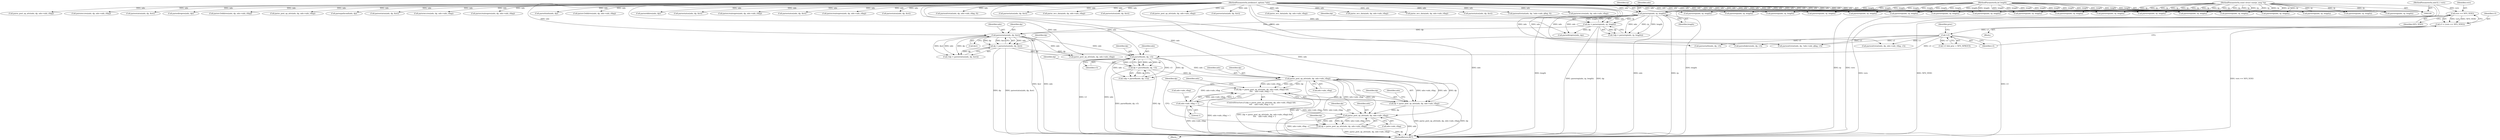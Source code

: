 digraph "0_tcpdump_19d25dd8781620cd41bf178a5e2e27fc1cf242d0@pointer" {
"1000259" [label="(Call,parse_post_op_attr(ndo, dp, ndo->ndo_vflag))"];
"1000250" [label="(Call,parsefh(ndo, dp, v3))"];
"1000216" [label="(Call,parsestatus(ndo, dp, &er))"];
"1000204" [label="(Call,parserep(ndo, rp, length))"];
"1000101" [label="(MethodParameterIn,netdissect_options *ndo)"];
"1000102" [label="(MethodParameterIn,const struct sunrpc_msg *rp)"];
"1000105" [label="(MethodParameterIn,int length)"];
"1000202" [label="(Call,dp = parserep(ndo, rp, length))"];
"1000214" [label="(Call,dp = parsestatus(ndo, dp, &er))"];
"1000117" [label="(Call,!v3)"];
"1000110" [label="(Call,v3 = (vers == NFS_VER3))"];
"1000112" [label="(Call,vers == NFS_VER3)"];
"1000104" [label="(MethodParameterIn,uint32_t vers)"];
"1000248" [label="(Call,dp = parsefh(ndo, dp, v3))"];
"1000256" [label="(Call,(dp = parse_post_op_attr(ndo, dp, ndo->ndo_vflag)) &&\n\t\t\t\t    ndo->ndo_vflag > 1)"];
"1000257" [label="(Call,dp = parse_post_op_attr(ndo, dp, ndo->ndo_vflag))"];
"1000277" [label="(Call,parse_post_op_attr(ndo, dp, ndo->ndo_vflag))"];
"1000275" [label="(Call,dp = parse_post_op_attr(ndo, dp, ndo->ndo_vflag))"];
"1000265" [label="(Call,ndo->ndo_vflag > 1)"];
"1000781" [label="(Call,parse_post_op_attr(ndo, dp, ndo->ndo_vflag))"];
"1000666" [label="(Call,parsestatus(ndo, dp, &er))"];
"1000204" [label="(Call,parserep(ndo, rp, length))"];
"1000104" [label="(MethodParameterIn,uint32_t vers)"];
"1000110" [label="(Call,v3 = (vers == NFS_VER3))"];
"1000869" [label="(Call,parserep(ndo, rp, length))"];
"1000276" [label="(Identifier,dp)"];
"1000710" [label="(Call,parse_wcc_data(ndo, dp, ndo->ndo_vflag))"];
"1000113" [label="(Identifier,vers)"];
"1000270" [label="(Block,)"];
"1000879" [label="(Call,parsestatfs(ndo, dp, v3))"];
"1000105" [label="(MethodParameterIn,int length)"];
"1000251" [label="(Identifier,ndo)"];
"1000248" [label="(Call,dp = parsefh(ndo, dp, v3))"];
"1000219" [label="(Call,&er)"];
"1000116" [label="(Call,!v3 && proc < NFS_NPROCS)"];
"1000737" [label="(Call,parsestatus(ndo, dp, &er))"];
"1000215" [label="(Identifier,dp)"];
"1000101" [label="(MethodParameterIn,netdissect_options *ndo)"];
"1000624" [label="(Call,parserep(ndo, rp, length))"];
"1000260" [label="(Identifier,ndo)"];
"1000482" [label="(Call,parse_wcc_data(ndo, dp, ndo->ndo_vflag))"];
"1000280" [label="(Call,ndo->ndo_vflag)"];
"1000253" [label="(Identifier,v3)"];
"1000188" [label="(Call,parseattrstat(ndo, dp, !ndo->ndo_qflag, 0))"];
"1000262" [label="(Call,ndo->ndo_vflag)"];
"1000256" [label="(Call,(dp = parse_post_op_attr(ndo, dp, ndo->ndo_vflag)) &&\n\t\t\t\t    ndo->ndo_vflag > 1)"];
"1000275" [label="(Call,dp = parse_post_op_attr(ndo, dp, ndo->ndo_vflag))"];
"1000152" [label="(Call,parseattrstat(ndo, dp, !ndo->ndo_qflag, v3))"];
"1000367" [label="(Call,parselinkres(ndo, dp, v3))"];
"1000796" [label="(Call,parse_wcc_data(ndo, dp, ndo->ndo_vflag))"];
"1000207" [label="(Identifier,length)"];
"1000247" [label="(Call,!(dp = parsefh(ndo, dp, v3)))"];
"1000279" [label="(Identifier,dp)"];
"1000216" [label="(Call,parsestatus(ndo, dp, &er))"];
"1000808" [label="(Call,parsestatus(ndo, dp, &er))"];
"1000177" [label="(Call,parsewccres(ndo, dp, ndo->ndo_vflag))"];
"1000106" [label="(Block,)"];
"1000168" [label="(Call,parserep(ndo, rp, length))"];
"1000401" [label="(Call,parse_post_op_attr(ndo, dp, ndo->ndo_vflag))"];
"1000357" [label="(Call,parserep(ndo, rp, length))"];
"1000111" [label="(Identifier,v3)"];
"1000655" [label="(Call,parsewccres(ndo, dp, ndo->ndo_vflag))"];
"1000269" [label="(Literal,1)"];
"1000273" [label="(Identifier,ndo)"];
"1000472" [label="(Call,parsestatus(ndo, dp, &er))"];
"1000578" [label="(Call,parsediropres(ndo, dp))"];
"1000267" [label="(Identifier,ndo)"];
"1000858" [label="(Call,parsev3rddirres(ndo, dp, ndo->ndo_vflag))"];
"1000250" [label="(Call,parsefh(ndo, dp, v3))"];
"1000203" [label="(Identifier,dp)"];
"1000328" [label="(Call,parse_post_op_attr(ndo, dp, ndo->ndo_vflag))"];
"1000278" [label="(Identifier,ndo)"];
"1000206" [label="(Identifier,rp)"];
"1000908" [label="(Call,parserep(ndo, rp, length))"];
"1000918" [label="(Call,parsepathconf(ndo, dp))"];
"1000277" [label="(Call,parse_post_op_attr(ndo, dp, ndo->ndo_vflag))"];
"1000611" [label="(Call,parsestatus(ndo, dp, &er))"];
"1000889" [label="(Call,parserep(ndo, rp, length))"];
"1000937" [label="(Call,parsewccres(ndo, dp, ndo->ndo_vflag))"];
"1000112" [label="(Call,vers == NFS_VER3)"];
"1000218" [label="(Identifier,dp)"];
"1000266" [label="(Call,ndo->ndo_vflag)"];
"1000238" [label="(Call,parse_post_op_attr(ndo, dp, ndo->ndo_vflag))"];
"1000118" [label="(Identifier,v3)"];
"1000261" [label="(Identifier,dp)"];
"1000214" [label="(Call,dp = parsestatus(ndo, dp, &er))"];
"1000249" [label="(Identifier,dp)"];
"1000750" [label="(Call,parserep(ndo, rp, length))"];
"1000120" [label="(Identifier,proc)"];
"1000117" [label="(Call,!v3)"];
"1000852" [label="(Call,parserep(ndo, rp, length))"];
"1000631" [label="(Call,parsecreateopres(ndo, dp, ndo->ndo_vflag))"];
"1000958" [label="(MethodReturn,RET)"];
"1000258" [label="(Identifier,dp)"];
"1000379" [label="(Call,parserep(ndo, rp, length))"];
"1000899" [label="(Call,parsefsinfo(ndo, dp))"];
"1000301" [label="(Call,parserep(ndo, rp, length))"];
"1000646" [label="(Call,parserep(ndo, rp, length))"];
"1000830" [label="(Call,parsev3rddirres(ndo, dp, ndo->ndo_vflag))"];
"1000556" [label="(Call,parserep(ndo, rp, length))"];
"1000290" [label="(Call,parsediropres(ndo, dp))"];
"1000589" [label="(Call,parserep(ndo, rp, length))"];
"1000114" [label="(Identifier,NFS_VER3)"];
"1000841" [label="(Call,parserddires(ndo, dp))"];
"1000255" [label="(ControlStructure,if ((dp = parse_post_op_attr(ndo, dp, ndo->ndo_vflag)) &&\n\t\t\t\t    ndo->ndo_vflag > 1))"];
"1000201" [label="(Call,!(dp = parserep(ndo, rp, length)))"];
"1000310" [label="(Call,parsestatus(ndo, dp, &er))"];
"1000265" [label="(Call,ndo->ndo_vflag > 1)"];
"1000202" [label="(Call,dp = parserep(ndo, rp, length))"];
"1000566" [label="(Call,parsecreateopres(ndo, dp, ndo->ndo_vflag))"];
"1000259" [label="(Call,parse_post_op_attr(ndo, dp, ndo->ndo_vflag))"];
"1000205" [label="(Identifier,ndo)"];
"1000284" [label="(Identifier,dp)"];
"1000102" [label="(MethodParameterIn,const struct sunrpc_msg *rp)"];
"1000391" [label="(Call,parsestatus(ndo, dp, &er))"];
"1000927" [label="(Call,parserep(ndo, rp, length))"];
"1000679" [label="(Call,parserep(ndo, rp, length))"];
"1000599" [label="(Call,parsecreateopres(ndo, dp, ndo->ndo_vflag))"];
"1000691" [label="(Call,parsestatus(ndo, dp, &er))"];
"1000142" [label="(Call,parserep(ndo, rp, length))"];
"1000540" [label="(Call,parseattrstat(ndo, dp, ndo->ndo_vflag, v3))"];
"1000217" [label="(Identifier,ndo)"];
"1000213" [label="(Call,!(dp = parsestatus(ndo, dp, &er)))"];
"1000252" [label="(Identifier,dp)"];
"1000445" [label="(Call,parseattrstat(ndo, dp, ndo->ndo_vflag, 0))"];
"1000460" [label="(Call,parserep(ndo, rp, length))"];
"1000762" [label="(Call,parsestatus(ndo, dp, &er))"];
"1000821" [label="(Call,parserep(ndo, rp, length))"];
"1000257" [label="(Call,dp = parse_post_op_attr(ndo, dp, ndo->ndo_vflag))"];
"1000725" [label="(Call,parse_wcc_data(ndo, dp, ndo->ndo_vflag))"];
"1000259" -> "1000257"  [label="AST: "];
"1000259" -> "1000262"  [label="CFG: "];
"1000260" -> "1000259"  [label="AST: "];
"1000261" -> "1000259"  [label="AST: "];
"1000262" -> "1000259"  [label="AST: "];
"1000257" -> "1000259"  [label="CFG: "];
"1000259" -> "1000958"  [label="DDG: ndo"];
"1000259" -> "1000958"  [label="DDG: ndo->ndo_vflag"];
"1000259" -> "1000256"  [label="DDG: ndo"];
"1000259" -> "1000256"  [label="DDG: dp"];
"1000259" -> "1000256"  [label="DDG: ndo->ndo_vflag"];
"1000259" -> "1000257"  [label="DDG: ndo"];
"1000259" -> "1000257"  [label="DDG: dp"];
"1000259" -> "1000257"  [label="DDG: ndo->ndo_vflag"];
"1000250" -> "1000259"  [label="DDG: ndo"];
"1000101" -> "1000259"  [label="DDG: ndo"];
"1000248" -> "1000259"  [label="DDG: dp"];
"1000259" -> "1000265"  [label="DDG: ndo->ndo_vflag"];
"1000259" -> "1000277"  [label="DDG: ndo"];
"1000259" -> "1000277"  [label="DDG: ndo->ndo_vflag"];
"1000250" -> "1000248"  [label="AST: "];
"1000250" -> "1000253"  [label="CFG: "];
"1000251" -> "1000250"  [label="AST: "];
"1000252" -> "1000250"  [label="AST: "];
"1000253" -> "1000250"  [label="AST: "];
"1000248" -> "1000250"  [label="CFG: "];
"1000250" -> "1000958"  [label="DDG: ndo"];
"1000250" -> "1000958"  [label="DDG: v3"];
"1000250" -> "1000247"  [label="DDG: ndo"];
"1000250" -> "1000247"  [label="DDG: dp"];
"1000250" -> "1000247"  [label="DDG: v3"];
"1000250" -> "1000248"  [label="DDG: ndo"];
"1000250" -> "1000248"  [label="DDG: dp"];
"1000250" -> "1000248"  [label="DDG: v3"];
"1000216" -> "1000250"  [label="DDG: ndo"];
"1000101" -> "1000250"  [label="DDG: ndo"];
"1000214" -> "1000250"  [label="DDG: dp"];
"1000117" -> "1000250"  [label="DDG: v3"];
"1000216" -> "1000214"  [label="AST: "];
"1000216" -> "1000219"  [label="CFG: "];
"1000217" -> "1000216"  [label="AST: "];
"1000218" -> "1000216"  [label="AST: "];
"1000219" -> "1000216"  [label="AST: "];
"1000214" -> "1000216"  [label="CFG: "];
"1000216" -> "1000958"  [label="DDG: &er"];
"1000216" -> "1000958"  [label="DDG: ndo"];
"1000216" -> "1000213"  [label="DDG: ndo"];
"1000216" -> "1000213"  [label="DDG: dp"];
"1000216" -> "1000213"  [label="DDG: &er"];
"1000216" -> "1000214"  [label="DDG: ndo"];
"1000216" -> "1000214"  [label="DDG: dp"];
"1000216" -> "1000214"  [label="DDG: &er"];
"1000204" -> "1000216"  [label="DDG: ndo"];
"1000101" -> "1000216"  [label="DDG: ndo"];
"1000202" -> "1000216"  [label="DDG: dp"];
"1000216" -> "1000238"  [label="DDG: ndo"];
"1000204" -> "1000202"  [label="AST: "];
"1000204" -> "1000207"  [label="CFG: "];
"1000205" -> "1000204"  [label="AST: "];
"1000206" -> "1000204"  [label="AST: "];
"1000207" -> "1000204"  [label="AST: "];
"1000202" -> "1000204"  [label="CFG: "];
"1000204" -> "1000958"  [label="DDG: rp"];
"1000204" -> "1000958"  [label="DDG: length"];
"1000204" -> "1000958"  [label="DDG: ndo"];
"1000204" -> "1000201"  [label="DDG: ndo"];
"1000204" -> "1000201"  [label="DDG: rp"];
"1000204" -> "1000201"  [label="DDG: length"];
"1000204" -> "1000202"  [label="DDG: ndo"];
"1000204" -> "1000202"  [label="DDG: rp"];
"1000204" -> "1000202"  [label="DDG: length"];
"1000101" -> "1000204"  [label="DDG: ndo"];
"1000102" -> "1000204"  [label="DDG: rp"];
"1000105" -> "1000204"  [label="DDG: length"];
"1000204" -> "1000290"  [label="DDG: ndo"];
"1000101" -> "1000100"  [label="AST: "];
"1000101" -> "1000958"  [label="DDG: ndo"];
"1000101" -> "1000142"  [label="DDG: ndo"];
"1000101" -> "1000152"  [label="DDG: ndo"];
"1000101" -> "1000168"  [label="DDG: ndo"];
"1000101" -> "1000177"  [label="DDG: ndo"];
"1000101" -> "1000188"  [label="DDG: ndo"];
"1000101" -> "1000238"  [label="DDG: ndo"];
"1000101" -> "1000277"  [label="DDG: ndo"];
"1000101" -> "1000290"  [label="DDG: ndo"];
"1000101" -> "1000301"  [label="DDG: ndo"];
"1000101" -> "1000310"  [label="DDG: ndo"];
"1000101" -> "1000328"  [label="DDG: ndo"];
"1000101" -> "1000357"  [label="DDG: ndo"];
"1000101" -> "1000367"  [label="DDG: ndo"];
"1000101" -> "1000379"  [label="DDG: ndo"];
"1000101" -> "1000391"  [label="DDG: ndo"];
"1000101" -> "1000401"  [label="DDG: ndo"];
"1000101" -> "1000445"  [label="DDG: ndo"];
"1000101" -> "1000460"  [label="DDG: ndo"];
"1000101" -> "1000472"  [label="DDG: ndo"];
"1000101" -> "1000482"  [label="DDG: ndo"];
"1000101" -> "1000540"  [label="DDG: ndo"];
"1000101" -> "1000556"  [label="DDG: ndo"];
"1000101" -> "1000566"  [label="DDG: ndo"];
"1000101" -> "1000578"  [label="DDG: ndo"];
"1000101" -> "1000589"  [label="DDG: ndo"];
"1000101" -> "1000599"  [label="DDG: ndo"];
"1000101" -> "1000611"  [label="DDG: ndo"];
"1000101" -> "1000624"  [label="DDG: ndo"];
"1000101" -> "1000631"  [label="DDG: ndo"];
"1000101" -> "1000646"  [label="DDG: ndo"];
"1000101" -> "1000655"  [label="DDG: ndo"];
"1000101" -> "1000666"  [label="DDG: ndo"];
"1000101" -> "1000679"  [label="DDG: ndo"];
"1000101" -> "1000691"  [label="DDG: ndo"];
"1000101" -> "1000710"  [label="DDG: ndo"];
"1000101" -> "1000725"  [label="DDG: ndo"];
"1000101" -> "1000737"  [label="DDG: ndo"];
"1000101" -> "1000750"  [label="DDG: ndo"];
"1000101" -> "1000762"  [label="DDG: ndo"];
"1000101" -> "1000781"  [label="DDG: ndo"];
"1000101" -> "1000796"  [label="DDG: ndo"];
"1000101" -> "1000808"  [label="DDG: ndo"];
"1000101" -> "1000821"  [label="DDG: ndo"];
"1000101" -> "1000830"  [label="DDG: ndo"];
"1000101" -> "1000841"  [label="DDG: ndo"];
"1000101" -> "1000852"  [label="DDG: ndo"];
"1000101" -> "1000858"  [label="DDG: ndo"];
"1000101" -> "1000869"  [label="DDG: ndo"];
"1000101" -> "1000879"  [label="DDG: ndo"];
"1000101" -> "1000889"  [label="DDG: ndo"];
"1000101" -> "1000899"  [label="DDG: ndo"];
"1000101" -> "1000908"  [label="DDG: ndo"];
"1000101" -> "1000918"  [label="DDG: ndo"];
"1000101" -> "1000927"  [label="DDG: ndo"];
"1000101" -> "1000937"  [label="DDG: ndo"];
"1000102" -> "1000100"  [label="AST: "];
"1000102" -> "1000958"  [label="DDG: rp"];
"1000102" -> "1000142"  [label="DDG: rp"];
"1000102" -> "1000168"  [label="DDG: rp"];
"1000102" -> "1000301"  [label="DDG: rp"];
"1000102" -> "1000357"  [label="DDG: rp"];
"1000102" -> "1000379"  [label="DDG: rp"];
"1000102" -> "1000460"  [label="DDG: rp"];
"1000102" -> "1000556"  [label="DDG: rp"];
"1000102" -> "1000589"  [label="DDG: rp"];
"1000102" -> "1000624"  [label="DDG: rp"];
"1000102" -> "1000646"  [label="DDG: rp"];
"1000102" -> "1000679"  [label="DDG: rp"];
"1000102" -> "1000750"  [label="DDG: rp"];
"1000102" -> "1000821"  [label="DDG: rp"];
"1000102" -> "1000852"  [label="DDG: rp"];
"1000102" -> "1000869"  [label="DDG: rp"];
"1000102" -> "1000889"  [label="DDG: rp"];
"1000102" -> "1000908"  [label="DDG: rp"];
"1000102" -> "1000927"  [label="DDG: rp"];
"1000105" -> "1000100"  [label="AST: "];
"1000105" -> "1000958"  [label="DDG: length"];
"1000105" -> "1000142"  [label="DDG: length"];
"1000105" -> "1000168"  [label="DDG: length"];
"1000105" -> "1000301"  [label="DDG: length"];
"1000105" -> "1000357"  [label="DDG: length"];
"1000105" -> "1000379"  [label="DDG: length"];
"1000105" -> "1000460"  [label="DDG: length"];
"1000105" -> "1000556"  [label="DDG: length"];
"1000105" -> "1000589"  [label="DDG: length"];
"1000105" -> "1000624"  [label="DDG: length"];
"1000105" -> "1000646"  [label="DDG: length"];
"1000105" -> "1000679"  [label="DDG: length"];
"1000105" -> "1000750"  [label="DDG: length"];
"1000105" -> "1000821"  [label="DDG: length"];
"1000105" -> "1000852"  [label="DDG: length"];
"1000105" -> "1000869"  [label="DDG: length"];
"1000105" -> "1000889"  [label="DDG: length"];
"1000105" -> "1000908"  [label="DDG: length"];
"1000105" -> "1000927"  [label="DDG: length"];
"1000202" -> "1000201"  [label="AST: "];
"1000203" -> "1000202"  [label="AST: "];
"1000201" -> "1000202"  [label="CFG: "];
"1000202" -> "1000958"  [label="DDG: dp"];
"1000202" -> "1000958"  [label="DDG: parserep(ndo, rp, length)"];
"1000202" -> "1000201"  [label="DDG: dp"];
"1000202" -> "1000290"  [label="DDG: dp"];
"1000214" -> "1000213"  [label="AST: "];
"1000215" -> "1000214"  [label="AST: "];
"1000213" -> "1000214"  [label="CFG: "];
"1000214" -> "1000958"  [label="DDG: parsestatus(ndo, dp, &er)"];
"1000214" -> "1000958"  [label="DDG: dp"];
"1000214" -> "1000213"  [label="DDG: dp"];
"1000214" -> "1000238"  [label="DDG: dp"];
"1000117" -> "1000116"  [label="AST: "];
"1000117" -> "1000118"  [label="CFG: "];
"1000118" -> "1000117"  [label="AST: "];
"1000120" -> "1000117"  [label="CFG: "];
"1000116" -> "1000117"  [label="CFG: "];
"1000117" -> "1000958"  [label="DDG: v3"];
"1000117" -> "1000116"  [label="DDG: v3"];
"1000110" -> "1000117"  [label="DDG: v3"];
"1000117" -> "1000152"  [label="DDG: v3"];
"1000117" -> "1000367"  [label="DDG: v3"];
"1000117" -> "1000540"  [label="DDG: v3"];
"1000117" -> "1000879"  [label="DDG: v3"];
"1000110" -> "1000106"  [label="AST: "];
"1000110" -> "1000112"  [label="CFG: "];
"1000111" -> "1000110"  [label="AST: "];
"1000112" -> "1000110"  [label="AST: "];
"1000118" -> "1000110"  [label="CFG: "];
"1000110" -> "1000958"  [label="DDG: vers == NFS_VER3"];
"1000112" -> "1000110"  [label="DDG: vers"];
"1000112" -> "1000110"  [label="DDG: NFS_VER3"];
"1000112" -> "1000114"  [label="CFG: "];
"1000113" -> "1000112"  [label="AST: "];
"1000114" -> "1000112"  [label="AST: "];
"1000112" -> "1000958"  [label="DDG: NFS_VER3"];
"1000112" -> "1000958"  [label="DDG: vers"];
"1000104" -> "1000112"  [label="DDG: vers"];
"1000104" -> "1000100"  [label="AST: "];
"1000104" -> "1000958"  [label="DDG: vers"];
"1000248" -> "1000247"  [label="AST: "];
"1000249" -> "1000248"  [label="AST: "];
"1000247" -> "1000248"  [label="CFG: "];
"1000248" -> "1000958"  [label="DDG: parsefh(ndo, dp, v3)"];
"1000248" -> "1000958"  [label="DDG: dp"];
"1000248" -> "1000247"  [label="DDG: dp"];
"1000256" -> "1000255"  [label="AST: "];
"1000256" -> "1000257"  [label="CFG: "];
"1000256" -> "1000265"  [label="CFG: "];
"1000257" -> "1000256"  [label="AST: "];
"1000265" -> "1000256"  [label="AST: "];
"1000273" -> "1000256"  [label="CFG: "];
"1000284" -> "1000256"  [label="CFG: "];
"1000256" -> "1000958"  [label="DDG: ndo->ndo_vflag > 1"];
"1000256" -> "1000958"  [label="DDG: (dp = parse_post_op_attr(ndo, dp, ndo->ndo_vflag)) &&\n\t\t\t\t    ndo->ndo_vflag > 1"];
"1000257" -> "1000256"  [label="DDG: dp"];
"1000265" -> "1000256"  [label="DDG: ndo->ndo_vflag"];
"1000265" -> "1000256"  [label="DDG: 1"];
"1000258" -> "1000257"  [label="AST: "];
"1000267" -> "1000257"  [label="CFG: "];
"1000257" -> "1000958"  [label="DDG: parse_post_op_attr(ndo, dp, ndo->ndo_vflag)"];
"1000257" -> "1000958"  [label="DDG: dp"];
"1000257" -> "1000277"  [label="DDG: dp"];
"1000277" -> "1000275"  [label="AST: "];
"1000277" -> "1000280"  [label="CFG: "];
"1000278" -> "1000277"  [label="AST: "];
"1000279" -> "1000277"  [label="AST: "];
"1000280" -> "1000277"  [label="AST: "];
"1000275" -> "1000277"  [label="CFG: "];
"1000277" -> "1000958"  [label="DDG: ndo->ndo_vflag"];
"1000277" -> "1000958"  [label="DDG: ndo"];
"1000277" -> "1000275"  [label="DDG: ndo"];
"1000277" -> "1000275"  [label="DDG: dp"];
"1000277" -> "1000275"  [label="DDG: ndo->ndo_vflag"];
"1000265" -> "1000277"  [label="DDG: ndo->ndo_vflag"];
"1000275" -> "1000270"  [label="AST: "];
"1000276" -> "1000275"  [label="AST: "];
"1000284" -> "1000275"  [label="CFG: "];
"1000275" -> "1000958"  [label="DDG: dp"];
"1000275" -> "1000958"  [label="DDG: parse_post_op_attr(ndo, dp, ndo->ndo_vflag)"];
"1000265" -> "1000269"  [label="CFG: "];
"1000266" -> "1000265"  [label="AST: "];
"1000269" -> "1000265"  [label="AST: "];
"1000265" -> "1000958"  [label="DDG: ndo->ndo_vflag"];
}

